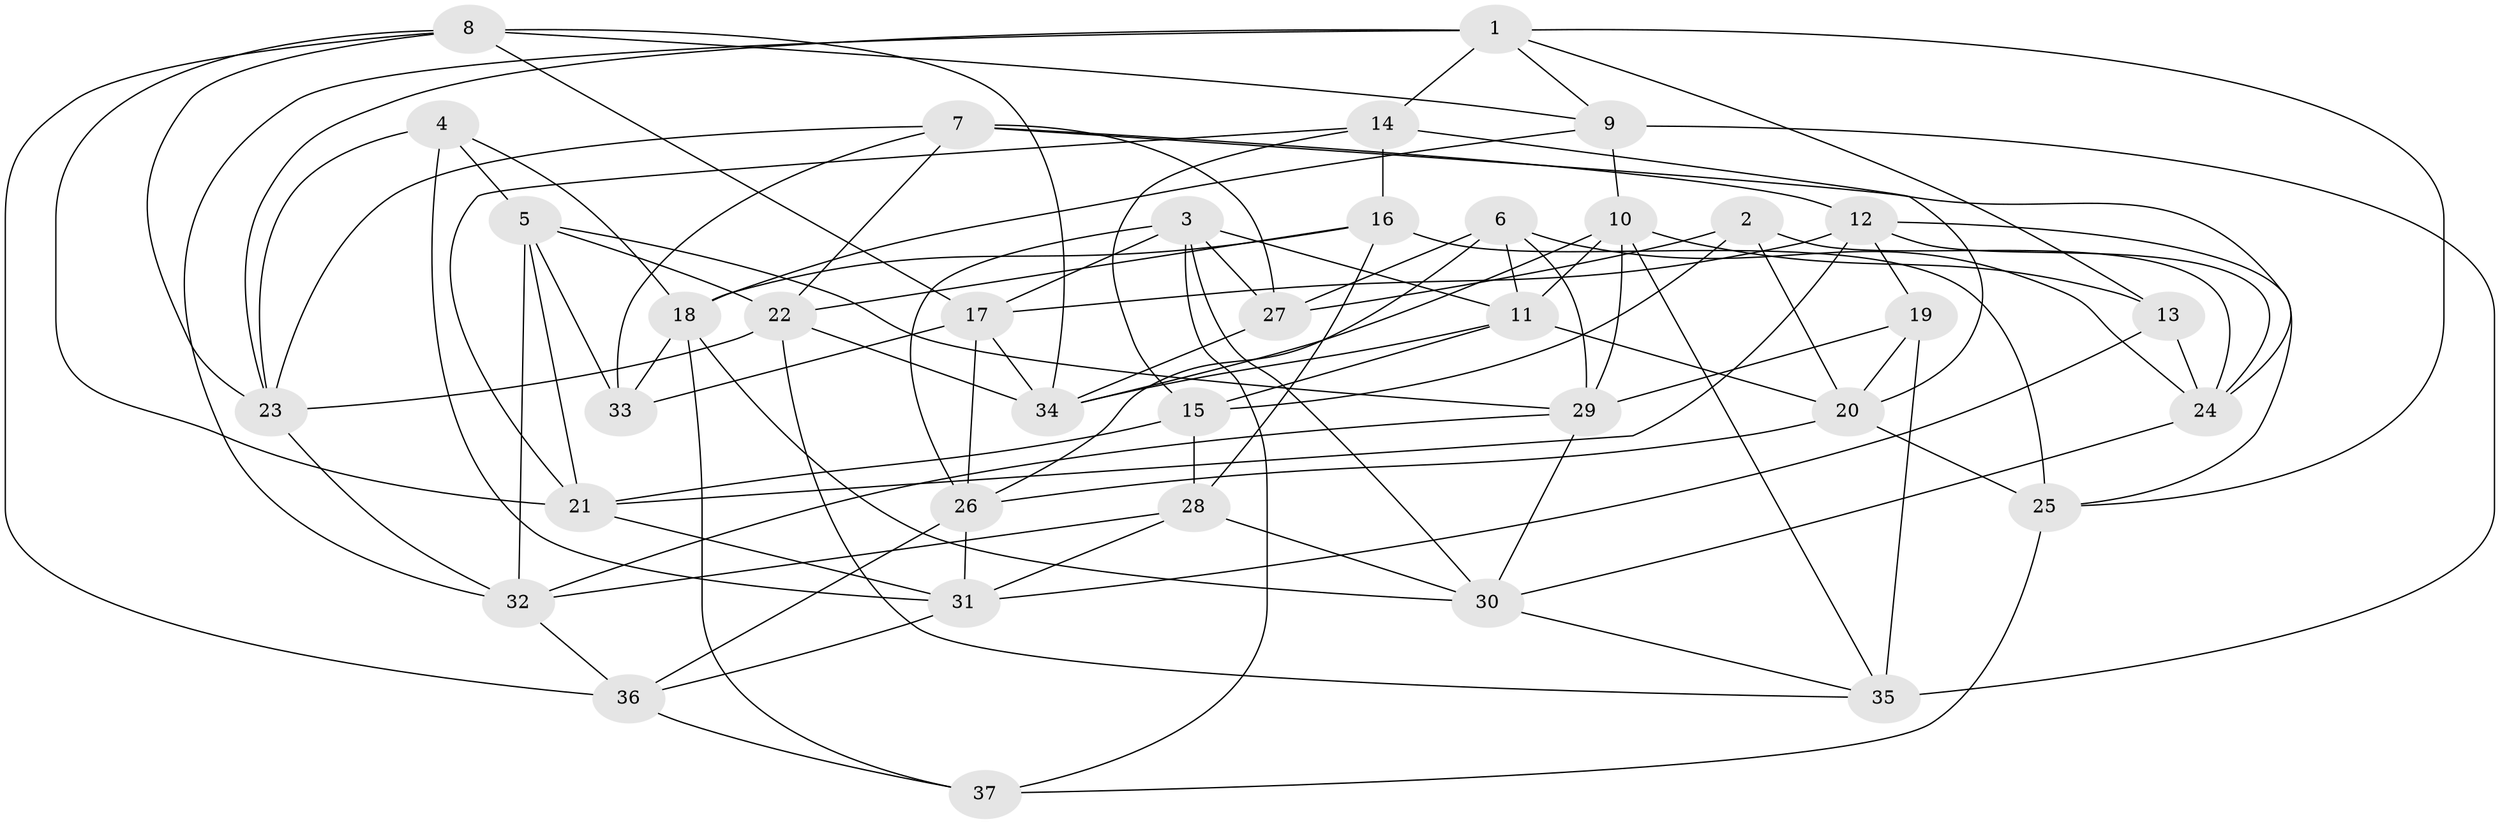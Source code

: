 // original degree distribution, {4: 1.0}
// Generated by graph-tools (version 1.1) at 2025/50/03/09/25 03:50:49]
// undirected, 37 vertices, 100 edges
graph export_dot {
graph [start="1"]
  node [color=gray90,style=filled];
  1;
  2;
  3;
  4;
  5;
  6;
  7;
  8;
  9;
  10;
  11;
  12;
  13;
  14;
  15;
  16;
  17;
  18;
  19;
  20;
  21;
  22;
  23;
  24;
  25;
  26;
  27;
  28;
  29;
  30;
  31;
  32;
  33;
  34;
  35;
  36;
  37;
  1 -- 9 [weight=1.0];
  1 -- 13 [weight=1.0];
  1 -- 14 [weight=1.0];
  1 -- 23 [weight=1.0];
  1 -- 25 [weight=1.0];
  1 -- 32 [weight=1.0];
  2 -- 15 [weight=1.0];
  2 -- 20 [weight=1.0];
  2 -- 24 [weight=1.0];
  2 -- 27 [weight=1.0];
  3 -- 11 [weight=1.0];
  3 -- 17 [weight=1.0];
  3 -- 26 [weight=1.0];
  3 -- 27 [weight=1.0];
  3 -- 30 [weight=1.0];
  3 -- 37 [weight=1.0];
  4 -- 5 [weight=1.0];
  4 -- 18 [weight=1.0];
  4 -- 23 [weight=1.0];
  4 -- 31 [weight=1.0];
  5 -- 21 [weight=1.0];
  5 -- 22 [weight=1.0];
  5 -- 29 [weight=1.0];
  5 -- 32 [weight=1.0];
  5 -- 33 [weight=1.0];
  6 -- 11 [weight=1.0];
  6 -- 24 [weight=1.0];
  6 -- 26 [weight=1.0];
  6 -- 27 [weight=2.0];
  6 -- 29 [weight=1.0];
  7 -- 12 [weight=1.0];
  7 -- 22 [weight=1.0];
  7 -- 23 [weight=1.0];
  7 -- 24 [weight=1.0];
  7 -- 27 [weight=1.0];
  7 -- 33 [weight=1.0];
  8 -- 9 [weight=1.0];
  8 -- 17 [weight=1.0];
  8 -- 21 [weight=1.0];
  8 -- 23 [weight=1.0];
  8 -- 34 [weight=1.0];
  8 -- 36 [weight=1.0];
  9 -- 10 [weight=1.0];
  9 -- 18 [weight=1.0];
  9 -- 35 [weight=2.0];
  10 -- 11 [weight=1.0];
  10 -- 13 [weight=1.0];
  10 -- 29 [weight=1.0];
  10 -- 34 [weight=1.0];
  10 -- 35 [weight=1.0];
  11 -- 15 [weight=1.0];
  11 -- 20 [weight=1.0];
  11 -- 34 [weight=1.0];
  12 -- 17 [weight=1.0];
  12 -- 19 [weight=1.0];
  12 -- 21 [weight=1.0];
  12 -- 24 [weight=1.0];
  12 -- 25 [weight=1.0];
  13 -- 24 [weight=1.0];
  13 -- 31 [weight=1.0];
  14 -- 15 [weight=1.0];
  14 -- 16 [weight=2.0];
  14 -- 20 [weight=1.0];
  14 -- 21 [weight=1.0];
  15 -- 21 [weight=1.0];
  15 -- 28 [weight=2.0];
  16 -- 18 [weight=1.0];
  16 -- 22 [weight=1.0];
  16 -- 25 [weight=1.0];
  16 -- 28 [weight=1.0];
  17 -- 26 [weight=1.0];
  17 -- 33 [weight=1.0];
  17 -- 34 [weight=1.0];
  18 -- 30 [weight=1.0];
  18 -- 33 [weight=1.0];
  18 -- 37 [weight=1.0];
  19 -- 20 [weight=1.0];
  19 -- 29 [weight=1.0];
  19 -- 35 [weight=1.0];
  20 -- 25 [weight=1.0];
  20 -- 26 [weight=1.0];
  21 -- 31 [weight=1.0];
  22 -- 23 [weight=1.0];
  22 -- 34 [weight=1.0];
  22 -- 35 [weight=1.0];
  23 -- 32 [weight=1.0];
  24 -- 30 [weight=1.0];
  25 -- 37 [weight=2.0];
  26 -- 31 [weight=1.0];
  26 -- 36 [weight=1.0];
  27 -- 34 [weight=1.0];
  28 -- 30 [weight=1.0];
  28 -- 31 [weight=1.0];
  28 -- 32 [weight=1.0];
  29 -- 30 [weight=1.0];
  29 -- 32 [weight=1.0];
  30 -- 35 [weight=1.0];
  31 -- 36 [weight=1.0];
  32 -- 36 [weight=1.0];
  36 -- 37 [weight=2.0];
}
